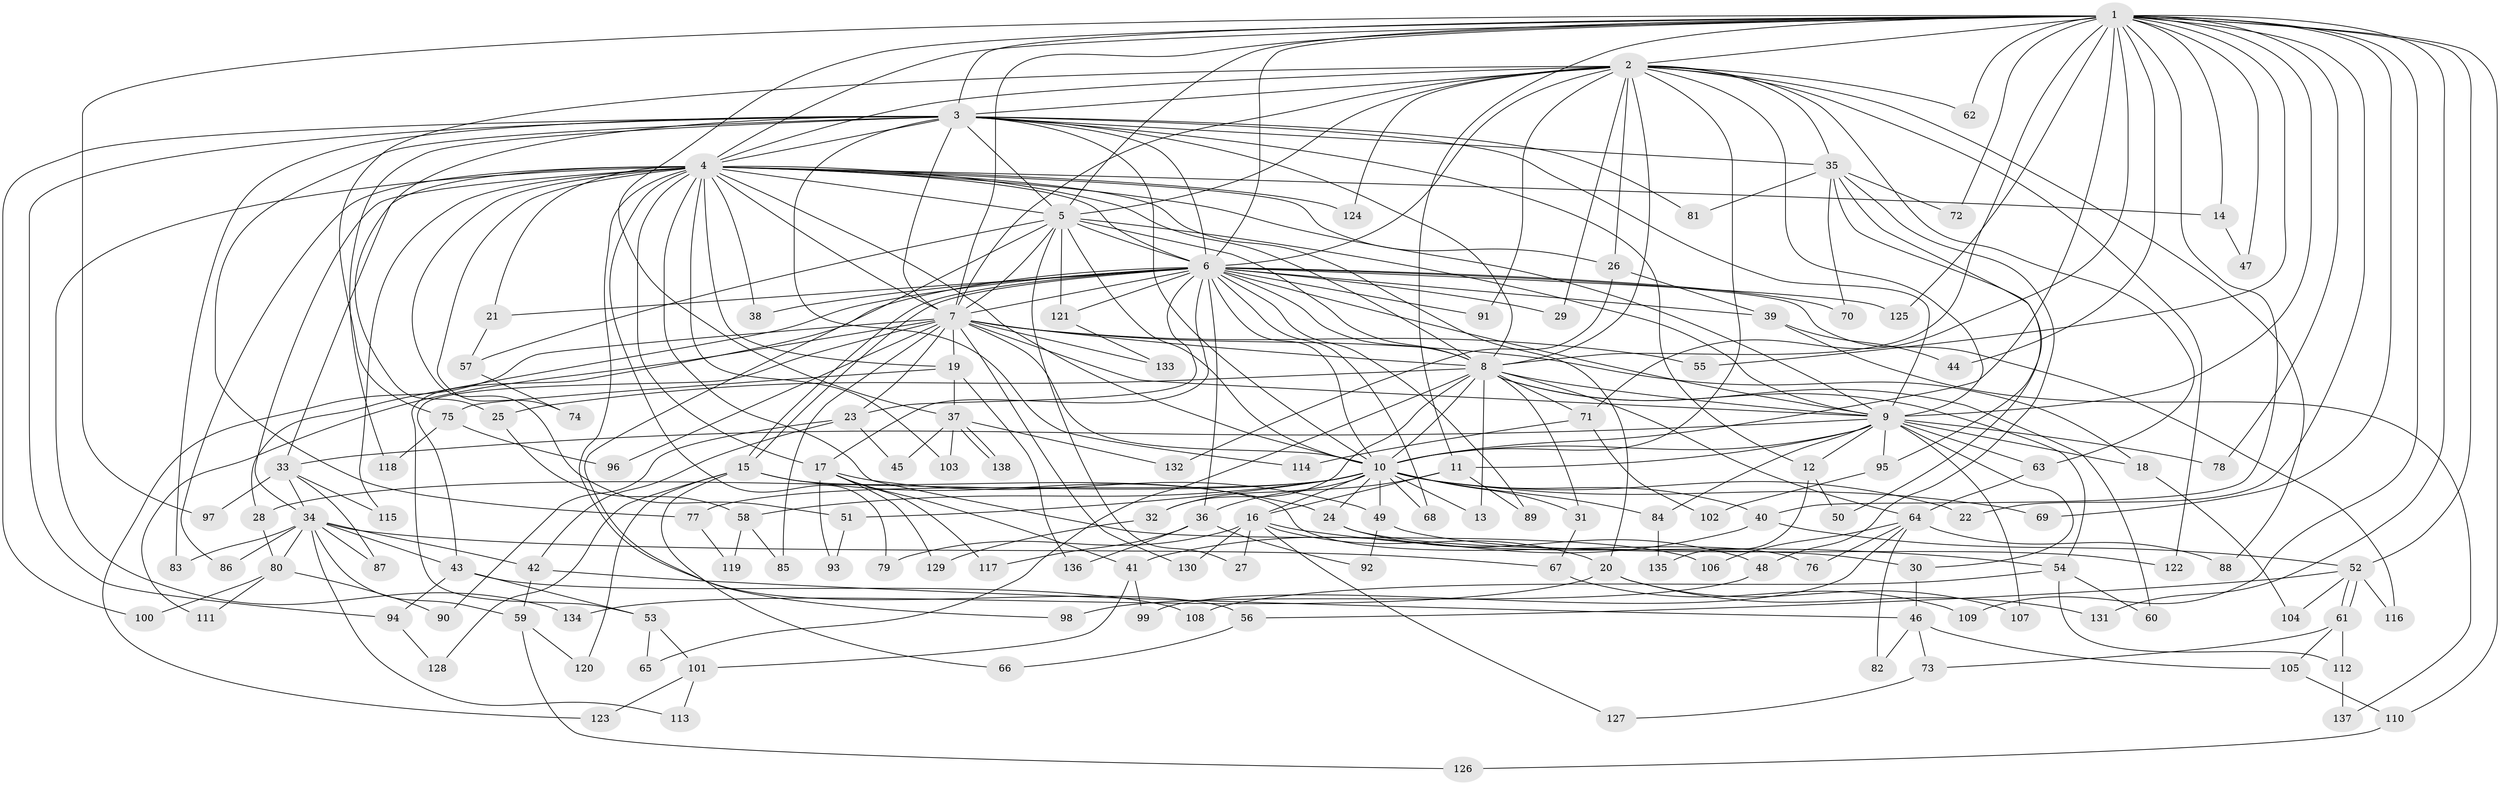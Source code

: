 // Generated by graph-tools (version 1.1) at 2025/13/03/09/25 04:13:53]
// undirected, 138 vertices, 301 edges
graph export_dot {
graph [start="1"]
  node [color=gray90,style=filled];
  1;
  2;
  3;
  4;
  5;
  6;
  7;
  8;
  9;
  10;
  11;
  12;
  13;
  14;
  15;
  16;
  17;
  18;
  19;
  20;
  21;
  22;
  23;
  24;
  25;
  26;
  27;
  28;
  29;
  30;
  31;
  32;
  33;
  34;
  35;
  36;
  37;
  38;
  39;
  40;
  41;
  42;
  43;
  44;
  45;
  46;
  47;
  48;
  49;
  50;
  51;
  52;
  53;
  54;
  55;
  56;
  57;
  58;
  59;
  60;
  61;
  62;
  63;
  64;
  65;
  66;
  67;
  68;
  69;
  70;
  71;
  72;
  73;
  74;
  75;
  76;
  77;
  78;
  79;
  80;
  81;
  82;
  83;
  84;
  85;
  86;
  87;
  88;
  89;
  90;
  91;
  92;
  93;
  94;
  95;
  96;
  97;
  98;
  99;
  100;
  101;
  102;
  103;
  104;
  105;
  106;
  107;
  108;
  109;
  110;
  111;
  112;
  113;
  114;
  115;
  116;
  117;
  118;
  119;
  120;
  121;
  122;
  123;
  124;
  125;
  126;
  127;
  128;
  129;
  130;
  131;
  132;
  133;
  134;
  135;
  136;
  137;
  138;
  1 -- 2;
  1 -- 3;
  1 -- 4;
  1 -- 5;
  1 -- 6;
  1 -- 7;
  1 -- 8;
  1 -- 9;
  1 -- 10;
  1 -- 11;
  1 -- 14;
  1 -- 22;
  1 -- 37;
  1 -- 40;
  1 -- 44;
  1 -- 47;
  1 -- 52;
  1 -- 55;
  1 -- 62;
  1 -- 69;
  1 -- 71;
  1 -- 72;
  1 -- 78;
  1 -- 97;
  1 -- 109;
  1 -- 110;
  1 -- 125;
  1 -- 131;
  2 -- 3;
  2 -- 4;
  2 -- 5;
  2 -- 6;
  2 -- 7;
  2 -- 8;
  2 -- 9;
  2 -- 10;
  2 -- 26;
  2 -- 29;
  2 -- 35;
  2 -- 62;
  2 -- 63;
  2 -- 75;
  2 -- 88;
  2 -- 91;
  2 -- 122;
  2 -- 124;
  3 -- 4;
  3 -- 5;
  3 -- 6;
  3 -- 7;
  3 -- 8;
  3 -- 9;
  3 -- 10;
  3 -- 12;
  3 -- 25;
  3 -- 35;
  3 -- 77;
  3 -- 81;
  3 -- 83;
  3 -- 94;
  3 -- 100;
  3 -- 114;
  3 -- 118;
  4 -- 5;
  4 -- 6;
  4 -- 7;
  4 -- 8;
  4 -- 9;
  4 -- 10;
  4 -- 14;
  4 -- 17;
  4 -- 19;
  4 -- 20;
  4 -- 21;
  4 -- 26;
  4 -- 33;
  4 -- 34;
  4 -- 38;
  4 -- 51;
  4 -- 56;
  4 -- 74;
  4 -- 79;
  4 -- 86;
  4 -- 103;
  4 -- 106;
  4 -- 115;
  4 -- 124;
  4 -- 134;
  5 -- 6;
  5 -- 7;
  5 -- 8;
  5 -- 9;
  5 -- 10;
  5 -- 27;
  5 -- 57;
  5 -- 98;
  5 -- 121;
  6 -- 7;
  6 -- 8;
  6 -- 9;
  6 -- 10;
  6 -- 15;
  6 -- 15;
  6 -- 17;
  6 -- 21;
  6 -- 23;
  6 -- 28;
  6 -- 29;
  6 -- 36;
  6 -- 38;
  6 -- 39;
  6 -- 53;
  6 -- 68;
  6 -- 70;
  6 -- 89;
  6 -- 91;
  6 -- 116;
  6 -- 121;
  6 -- 125;
  7 -- 8;
  7 -- 9;
  7 -- 10;
  7 -- 18;
  7 -- 19;
  7 -- 23;
  7 -- 43;
  7 -- 55;
  7 -- 85;
  7 -- 96;
  7 -- 111;
  7 -- 123;
  7 -- 130;
  7 -- 133;
  8 -- 9;
  8 -- 10;
  8 -- 13;
  8 -- 25;
  8 -- 31;
  8 -- 32;
  8 -- 54;
  8 -- 60;
  8 -- 64;
  8 -- 65;
  8 -- 71;
  9 -- 10;
  9 -- 11;
  9 -- 12;
  9 -- 18;
  9 -- 30;
  9 -- 33;
  9 -- 63;
  9 -- 78;
  9 -- 84;
  9 -- 95;
  9 -- 107;
  10 -- 13;
  10 -- 16;
  10 -- 22;
  10 -- 24;
  10 -- 28;
  10 -- 31;
  10 -- 32;
  10 -- 40;
  10 -- 49;
  10 -- 51;
  10 -- 58;
  10 -- 68;
  10 -- 69;
  10 -- 77;
  10 -- 84;
  11 -- 16;
  11 -- 36;
  11 -- 89;
  12 -- 50;
  12 -- 135;
  14 -- 47;
  15 -- 24;
  15 -- 66;
  15 -- 76;
  15 -- 120;
  15 -- 128;
  16 -- 20;
  16 -- 27;
  16 -- 54;
  16 -- 79;
  16 -- 127;
  16 -- 130;
  17 -- 41;
  17 -- 49;
  17 -- 93;
  17 -- 117;
  17 -- 129;
  18 -- 104;
  19 -- 37;
  19 -- 75;
  19 -- 136;
  20 -- 107;
  20 -- 131;
  20 -- 134;
  21 -- 57;
  23 -- 42;
  23 -- 45;
  23 -- 90;
  24 -- 30;
  24 -- 48;
  25 -- 58;
  26 -- 39;
  26 -- 132;
  28 -- 80;
  30 -- 46;
  31 -- 67;
  32 -- 129;
  33 -- 34;
  33 -- 87;
  33 -- 97;
  33 -- 115;
  34 -- 42;
  34 -- 43;
  34 -- 59;
  34 -- 67;
  34 -- 80;
  34 -- 83;
  34 -- 86;
  34 -- 87;
  34 -- 113;
  35 -- 48;
  35 -- 50;
  35 -- 70;
  35 -- 72;
  35 -- 81;
  35 -- 95;
  36 -- 92;
  36 -- 117;
  36 -- 136;
  37 -- 45;
  37 -- 103;
  37 -- 132;
  37 -- 138;
  37 -- 138;
  39 -- 44;
  39 -- 137;
  40 -- 41;
  40 -- 52;
  41 -- 99;
  41 -- 101;
  42 -- 46;
  42 -- 59;
  43 -- 53;
  43 -- 94;
  43 -- 108;
  46 -- 73;
  46 -- 82;
  46 -- 105;
  48 -- 98;
  49 -- 92;
  49 -- 122;
  51 -- 93;
  52 -- 56;
  52 -- 61;
  52 -- 61;
  52 -- 104;
  52 -- 116;
  53 -- 65;
  53 -- 101;
  54 -- 60;
  54 -- 108;
  54 -- 112;
  56 -- 66;
  57 -- 74;
  58 -- 85;
  58 -- 119;
  59 -- 120;
  59 -- 126;
  61 -- 73;
  61 -- 105;
  61 -- 112;
  63 -- 64;
  64 -- 76;
  64 -- 82;
  64 -- 88;
  64 -- 99;
  64 -- 106;
  67 -- 109;
  71 -- 102;
  71 -- 114;
  73 -- 127;
  75 -- 96;
  75 -- 118;
  77 -- 119;
  80 -- 90;
  80 -- 100;
  80 -- 111;
  84 -- 135;
  94 -- 128;
  95 -- 102;
  101 -- 113;
  101 -- 123;
  105 -- 110;
  110 -- 126;
  112 -- 137;
  121 -- 133;
}
